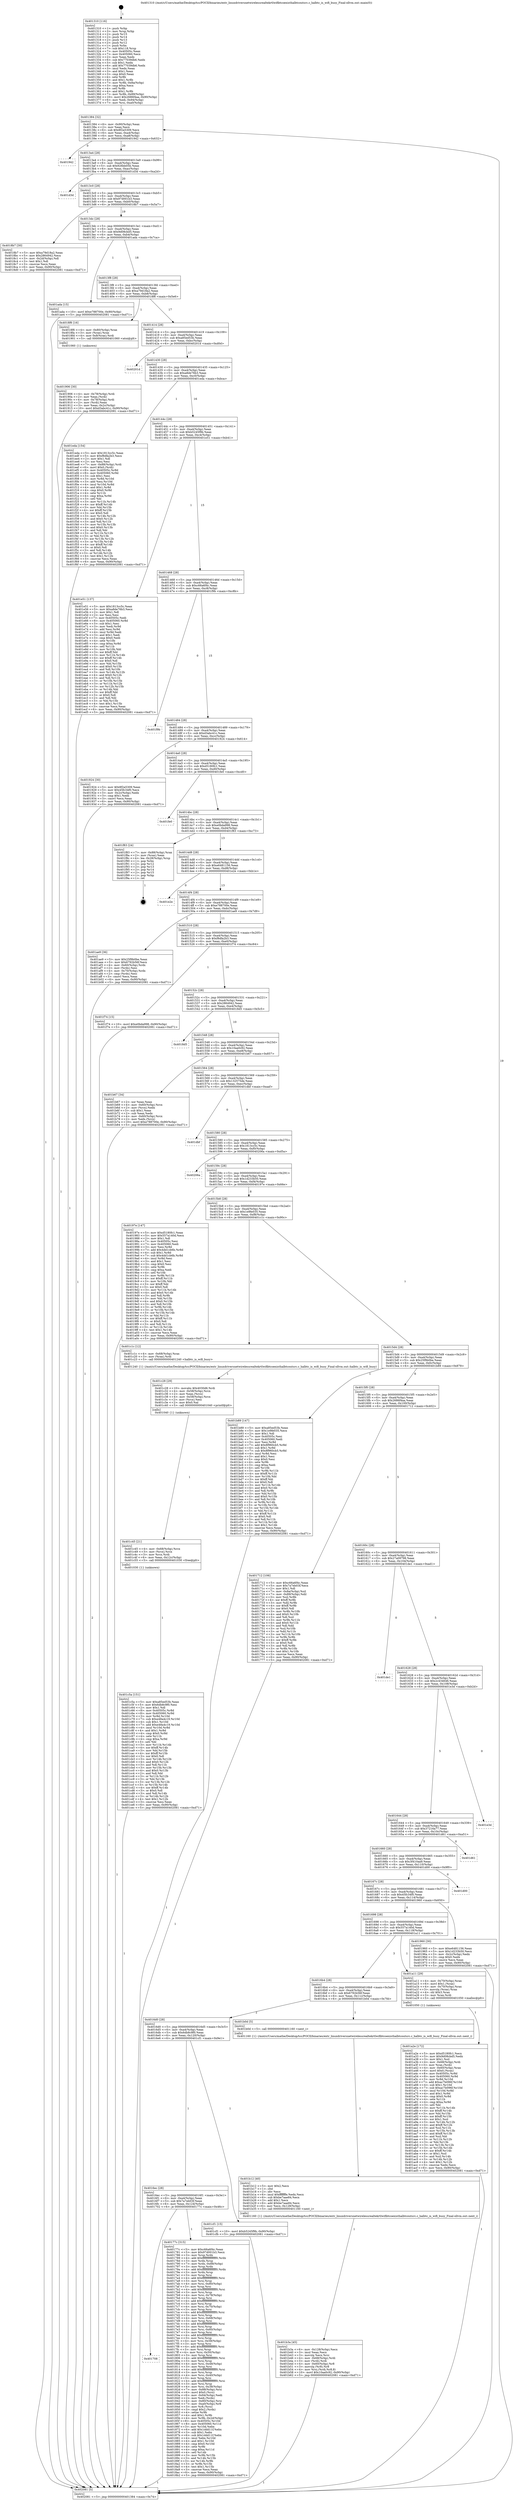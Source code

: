 digraph "0x401310" {
  label = "0x401310 (/mnt/c/Users/mathe/Desktop/tcc/POCII/binaries/extr_linuxdriversnetwirelessrealtekrtlwifibtcoexisthalbtcoutsrc.c_halbtc_is_wifi_busy_Final-ollvm.out::main(0))"
  labelloc = "t"
  node[shape=record]

  Entry [label="",width=0.3,height=0.3,shape=circle,fillcolor=black,style=filled]
  "0x401384" [label="{
     0x401384 [32]\l
     | [instrs]\l
     &nbsp;&nbsp;0x401384 \<+6\>: mov -0x90(%rbp),%eax\l
     &nbsp;&nbsp;0x40138a \<+2\>: mov %eax,%ecx\l
     &nbsp;&nbsp;0x40138c \<+6\>: sub $0x8f2a5309,%ecx\l
     &nbsp;&nbsp;0x401392 \<+6\>: mov %eax,-0xa4(%rbp)\l
     &nbsp;&nbsp;0x401398 \<+6\>: mov %ecx,-0xa8(%rbp)\l
     &nbsp;&nbsp;0x40139e \<+6\>: je 0000000000401942 \<main+0x632\>\l
  }"]
  "0x401942" [label="{
     0x401942\l
  }", style=dashed]
  "0x4013a4" [label="{
     0x4013a4 [28]\l
     | [instrs]\l
     &nbsp;&nbsp;0x4013a4 \<+5\>: jmp 00000000004013a9 \<main+0x99\>\l
     &nbsp;&nbsp;0x4013a9 \<+6\>: mov -0xa4(%rbp),%eax\l
     &nbsp;&nbsp;0x4013af \<+5\>: sub $0x926bb05b,%eax\l
     &nbsp;&nbsp;0x4013b4 \<+6\>: mov %eax,-0xac(%rbp)\l
     &nbsp;&nbsp;0x4013ba \<+6\>: je 0000000000401d3d \<main+0xa2d\>\l
  }"]
  Exit [label="",width=0.3,height=0.3,shape=circle,fillcolor=black,style=filled,peripheries=2]
  "0x401d3d" [label="{
     0x401d3d\l
  }", style=dashed]
  "0x4013c0" [label="{
     0x4013c0 [28]\l
     | [instrs]\l
     &nbsp;&nbsp;0x4013c0 \<+5\>: jmp 00000000004013c5 \<main+0xb5\>\l
     &nbsp;&nbsp;0x4013c5 \<+6\>: mov -0xa4(%rbp),%eax\l
     &nbsp;&nbsp;0x4013cb \<+5\>: sub $0x97d001b3,%eax\l
     &nbsp;&nbsp;0x4013d0 \<+6\>: mov %eax,-0xb0(%rbp)\l
     &nbsp;&nbsp;0x4013d6 \<+6\>: je 00000000004018b7 \<main+0x5a7\>\l
  }"]
  "0x401c5a" [label="{
     0x401c5a [151]\l
     | [instrs]\l
     &nbsp;&nbsp;0x401c5a \<+5\>: mov $0xa85ed53b,%eax\l
     &nbsp;&nbsp;0x401c5f \<+5\>: mov $0x6db8c9f0,%esi\l
     &nbsp;&nbsp;0x401c64 \<+2\>: mov $0x1,%dl\l
     &nbsp;&nbsp;0x401c66 \<+8\>: mov 0x40505c,%r8d\l
     &nbsp;&nbsp;0x401c6e \<+8\>: mov 0x405060,%r9d\l
     &nbsp;&nbsp;0x401c76 \<+3\>: mov %r8d,%r10d\l
     &nbsp;&nbsp;0x401c79 \<+7\>: sub $0xe48a4c19,%r10d\l
     &nbsp;&nbsp;0x401c80 \<+4\>: sub $0x1,%r10d\l
     &nbsp;&nbsp;0x401c84 \<+7\>: add $0xe48a4c19,%r10d\l
     &nbsp;&nbsp;0x401c8b \<+4\>: imul %r10d,%r8d\l
     &nbsp;&nbsp;0x401c8f \<+4\>: and $0x1,%r8d\l
     &nbsp;&nbsp;0x401c93 \<+4\>: cmp $0x0,%r8d\l
     &nbsp;&nbsp;0x401c97 \<+4\>: sete %r11b\l
     &nbsp;&nbsp;0x401c9b \<+4\>: cmp $0xa,%r9d\l
     &nbsp;&nbsp;0x401c9f \<+3\>: setl %bl\l
     &nbsp;&nbsp;0x401ca2 \<+3\>: mov %r11b,%r14b\l
     &nbsp;&nbsp;0x401ca5 \<+4\>: xor $0xff,%r14b\l
     &nbsp;&nbsp;0x401ca9 \<+3\>: mov %bl,%r15b\l
     &nbsp;&nbsp;0x401cac \<+4\>: xor $0xff,%r15b\l
     &nbsp;&nbsp;0x401cb0 \<+3\>: xor $0x0,%dl\l
     &nbsp;&nbsp;0x401cb3 \<+3\>: mov %r14b,%r12b\l
     &nbsp;&nbsp;0x401cb6 \<+4\>: and $0x0,%r12b\l
     &nbsp;&nbsp;0x401cba \<+3\>: and %dl,%r11b\l
     &nbsp;&nbsp;0x401cbd \<+3\>: mov %r15b,%r13b\l
     &nbsp;&nbsp;0x401cc0 \<+4\>: and $0x0,%r13b\l
     &nbsp;&nbsp;0x401cc4 \<+2\>: and %dl,%bl\l
     &nbsp;&nbsp;0x401cc6 \<+3\>: or %r11b,%r12b\l
     &nbsp;&nbsp;0x401cc9 \<+3\>: or %bl,%r13b\l
     &nbsp;&nbsp;0x401ccc \<+3\>: xor %r13b,%r12b\l
     &nbsp;&nbsp;0x401ccf \<+3\>: or %r15b,%r14b\l
     &nbsp;&nbsp;0x401cd2 \<+4\>: xor $0xff,%r14b\l
     &nbsp;&nbsp;0x401cd6 \<+3\>: or $0x0,%dl\l
     &nbsp;&nbsp;0x401cd9 \<+3\>: and %dl,%r14b\l
     &nbsp;&nbsp;0x401cdc \<+3\>: or %r14b,%r12b\l
     &nbsp;&nbsp;0x401cdf \<+4\>: test $0x1,%r12b\l
     &nbsp;&nbsp;0x401ce3 \<+3\>: cmovne %esi,%eax\l
     &nbsp;&nbsp;0x401ce6 \<+6\>: mov %eax,-0x90(%rbp)\l
     &nbsp;&nbsp;0x401cec \<+5\>: jmp 0000000000402081 \<main+0xd71\>\l
  }"]
  "0x4018b7" [label="{
     0x4018b7 [30]\l
     | [instrs]\l
     &nbsp;&nbsp;0x4018b7 \<+5\>: mov $0xa79d18a2,%eax\l
     &nbsp;&nbsp;0x4018bc \<+5\>: mov $0x2864942,%ecx\l
     &nbsp;&nbsp;0x4018c1 \<+3\>: mov -0x2d(%rbp),%dl\l
     &nbsp;&nbsp;0x4018c4 \<+3\>: test $0x1,%dl\l
     &nbsp;&nbsp;0x4018c7 \<+3\>: cmovne %ecx,%eax\l
     &nbsp;&nbsp;0x4018ca \<+6\>: mov %eax,-0x90(%rbp)\l
     &nbsp;&nbsp;0x4018d0 \<+5\>: jmp 0000000000402081 \<main+0xd71\>\l
  }"]
  "0x4013dc" [label="{
     0x4013dc [28]\l
     | [instrs]\l
     &nbsp;&nbsp;0x4013dc \<+5\>: jmp 00000000004013e1 \<main+0xd1\>\l
     &nbsp;&nbsp;0x4013e1 \<+6\>: mov -0xa4(%rbp),%eax\l
     &nbsp;&nbsp;0x4013e7 \<+5\>: sub $0x9d08cbd5,%eax\l
     &nbsp;&nbsp;0x4013ec \<+6\>: mov %eax,-0xb4(%rbp)\l
     &nbsp;&nbsp;0x4013f2 \<+6\>: je 0000000000401ada \<main+0x7ca\>\l
  }"]
  "0x401c45" [label="{
     0x401c45 [21]\l
     | [instrs]\l
     &nbsp;&nbsp;0x401c45 \<+4\>: mov -0x68(%rbp),%rcx\l
     &nbsp;&nbsp;0x401c49 \<+3\>: mov (%rcx),%rcx\l
     &nbsp;&nbsp;0x401c4c \<+3\>: mov %rcx,%rdi\l
     &nbsp;&nbsp;0x401c4f \<+6\>: mov %eax,-0x12c(%rbp)\l
     &nbsp;&nbsp;0x401c55 \<+5\>: call 0000000000401030 \<free@plt\>\l
     | [calls]\l
     &nbsp;&nbsp;0x401030 \{1\} (unknown)\l
  }"]
  "0x401ada" [label="{
     0x401ada [15]\l
     | [instrs]\l
     &nbsp;&nbsp;0x401ada \<+10\>: movl $0xe788700e,-0x90(%rbp)\l
     &nbsp;&nbsp;0x401ae4 \<+5\>: jmp 0000000000402081 \<main+0xd71\>\l
  }"]
  "0x4013f8" [label="{
     0x4013f8 [28]\l
     | [instrs]\l
     &nbsp;&nbsp;0x4013f8 \<+5\>: jmp 00000000004013fd \<main+0xed\>\l
     &nbsp;&nbsp;0x4013fd \<+6\>: mov -0xa4(%rbp),%eax\l
     &nbsp;&nbsp;0x401403 \<+5\>: sub $0xa79d18a2,%eax\l
     &nbsp;&nbsp;0x401408 \<+6\>: mov %eax,-0xb8(%rbp)\l
     &nbsp;&nbsp;0x40140e \<+6\>: je 00000000004018f6 \<main+0x5e6\>\l
  }"]
  "0x401c28" [label="{
     0x401c28 [29]\l
     | [instrs]\l
     &nbsp;&nbsp;0x401c28 \<+10\>: movabs $0x4030d6,%rdi\l
     &nbsp;&nbsp;0x401c32 \<+4\>: mov -0x58(%rbp),%rcx\l
     &nbsp;&nbsp;0x401c36 \<+2\>: mov %eax,(%rcx)\l
     &nbsp;&nbsp;0x401c38 \<+4\>: mov -0x58(%rbp),%rcx\l
     &nbsp;&nbsp;0x401c3c \<+2\>: mov (%rcx),%esi\l
     &nbsp;&nbsp;0x401c3e \<+2\>: mov $0x0,%al\l
     &nbsp;&nbsp;0x401c40 \<+5\>: call 0000000000401040 \<printf@plt\>\l
     | [calls]\l
     &nbsp;&nbsp;0x401040 \{1\} (unknown)\l
  }"]
  "0x4018f6" [label="{
     0x4018f6 [16]\l
     | [instrs]\l
     &nbsp;&nbsp;0x4018f6 \<+4\>: mov -0x80(%rbp),%rax\l
     &nbsp;&nbsp;0x4018fa \<+3\>: mov (%rax),%rax\l
     &nbsp;&nbsp;0x4018fd \<+4\>: mov 0x8(%rax),%rdi\l
     &nbsp;&nbsp;0x401901 \<+5\>: call 0000000000401060 \<atoi@plt\>\l
     | [calls]\l
     &nbsp;&nbsp;0x401060 \{1\} (unknown)\l
  }"]
  "0x401414" [label="{
     0x401414 [28]\l
     | [instrs]\l
     &nbsp;&nbsp;0x401414 \<+5\>: jmp 0000000000401419 \<main+0x109\>\l
     &nbsp;&nbsp;0x401419 \<+6\>: mov -0xa4(%rbp),%eax\l
     &nbsp;&nbsp;0x40141f \<+5\>: sub $0xa85ed53b,%eax\l
     &nbsp;&nbsp;0x401424 \<+6\>: mov %eax,-0xbc(%rbp)\l
     &nbsp;&nbsp;0x40142a \<+6\>: je 000000000040201d \<main+0xd0d\>\l
  }"]
  "0x401b3a" [label="{
     0x401b3a [45]\l
     | [instrs]\l
     &nbsp;&nbsp;0x401b3a \<+6\>: mov -0x128(%rbp),%ecx\l
     &nbsp;&nbsp;0x401b40 \<+3\>: imul %eax,%ecx\l
     &nbsp;&nbsp;0x401b43 \<+3\>: movslq %ecx,%rsi\l
     &nbsp;&nbsp;0x401b46 \<+4\>: mov -0x68(%rbp),%rdi\l
     &nbsp;&nbsp;0x401b4a \<+3\>: mov (%rdi),%rdi\l
     &nbsp;&nbsp;0x401b4d \<+4\>: mov -0x60(%rbp),%r8\l
     &nbsp;&nbsp;0x401b51 \<+3\>: movslq (%r8),%r8\l
     &nbsp;&nbsp;0x401b54 \<+4\>: mov %rsi,(%rdi,%r8,8)\l
     &nbsp;&nbsp;0x401b58 \<+10\>: movl $0x10aa0c92,-0x90(%rbp)\l
     &nbsp;&nbsp;0x401b62 \<+5\>: jmp 0000000000402081 \<main+0xd71\>\l
  }"]
  "0x40201d" [label="{
     0x40201d\l
  }", style=dashed]
  "0x401430" [label="{
     0x401430 [28]\l
     | [instrs]\l
     &nbsp;&nbsp;0x401430 \<+5\>: jmp 0000000000401435 \<main+0x125\>\l
     &nbsp;&nbsp;0x401435 \<+6\>: mov -0xa4(%rbp),%eax\l
     &nbsp;&nbsp;0x40143b \<+5\>: sub $0xa8de76b3,%eax\l
     &nbsp;&nbsp;0x401440 \<+6\>: mov %eax,-0xc0(%rbp)\l
     &nbsp;&nbsp;0x401446 \<+6\>: je 0000000000401eda \<main+0xbca\>\l
  }"]
  "0x401b12" [label="{
     0x401b12 [40]\l
     | [instrs]\l
     &nbsp;&nbsp;0x401b12 \<+5\>: mov $0x2,%ecx\l
     &nbsp;&nbsp;0x401b17 \<+1\>: cltd\l
     &nbsp;&nbsp;0x401b18 \<+2\>: idiv %ecx\l
     &nbsp;&nbsp;0x401b1a \<+6\>: imul $0xfffffffe,%edx,%ecx\l
     &nbsp;&nbsp;0x401b20 \<+6\>: sub $0xbe7aae84,%ecx\l
     &nbsp;&nbsp;0x401b26 \<+3\>: add $0x1,%ecx\l
     &nbsp;&nbsp;0x401b29 \<+6\>: add $0xbe7aae84,%ecx\l
     &nbsp;&nbsp;0x401b2f \<+6\>: mov %ecx,-0x128(%rbp)\l
     &nbsp;&nbsp;0x401b35 \<+5\>: call 0000000000401160 \<next_i\>\l
     | [calls]\l
     &nbsp;&nbsp;0x401160 \{1\} (/mnt/c/Users/mathe/Desktop/tcc/POCII/binaries/extr_linuxdriversnetwirelessrealtekrtlwifibtcoexisthalbtcoutsrc.c_halbtc_is_wifi_busy_Final-ollvm.out::next_i)\l
  }"]
  "0x401eda" [label="{
     0x401eda [154]\l
     | [instrs]\l
     &nbsp;&nbsp;0x401eda \<+5\>: mov $0x1813cc5c,%eax\l
     &nbsp;&nbsp;0x401edf \<+5\>: mov $0xf8dfa2b3,%ecx\l
     &nbsp;&nbsp;0x401ee4 \<+2\>: mov $0x1,%dl\l
     &nbsp;&nbsp;0x401ee6 \<+2\>: xor %esi,%esi\l
     &nbsp;&nbsp;0x401ee8 \<+7\>: mov -0x88(%rbp),%rdi\l
     &nbsp;&nbsp;0x401eef \<+6\>: movl $0x0,(%rdi)\l
     &nbsp;&nbsp;0x401ef5 \<+8\>: mov 0x40505c,%r8d\l
     &nbsp;&nbsp;0x401efd \<+8\>: mov 0x405060,%r9d\l
     &nbsp;&nbsp;0x401f05 \<+3\>: sub $0x1,%esi\l
     &nbsp;&nbsp;0x401f08 \<+3\>: mov %r8d,%r10d\l
     &nbsp;&nbsp;0x401f0b \<+3\>: add %esi,%r10d\l
     &nbsp;&nbsp;0x401f0e \<+4\>: imul %r10d,%r8d\l
     &nbsp;&nbsp;0x401f12 \<+4\>: and $0x1,%r8d\l
     &nbsp;&nbsp;0x401f16 \<+4\>: cmp $0x0,%r8d\l
     &nbsp;&nbsp;0x401f1a \<+4\>: sete %r11b\l
     &nbsp;&nbsp;0x401f1e \<+4\>: cmp $0xa,%r9d\l
     &nbsp;&nbsp;0x401f22 \<+3\>: setl %bl\l
     &nbsp;&nbsp;0x401f25 \<+3\>: mov %r11b,%r14b\l
     &nbsp;&nbsp;0x401f28 \<+4\>: xor $0xff,%r14b\l
     &nbsp;&nbsp;0x401f2c \<+3\>: mov %bl,%r15b\l
     &nbsp;&nbsp;0x401f2f \<+4\>: xor $0xff,%r15b\l
     &nbsp;&nbsp;0x401f33 \<+3\>: xor $0x0,%dl\l
     &nbsp;&nbsp;0x401f36 \<+3\>: mov %r14b,%r12b\l
     &nbsp;&nbsp;0x401f39 \<+4\>: and $0x0,%r12b\l
     &nbsp;&nbsp;0x401f3d \<+3\>: and %dl,%r11b\l
     &nbsp;&nbsp;0x401f40 \<+3\>: mov %r15b,%r13b\l
     &nbsp;&nbsp;0x401f43 \<+4\>: and $0x0,%r13b\l
     &nbsp;&nbsp;0x401f47 \<+2\>: and %dl,%bl\l
     &nbsp;&nbsp;0x401f49 \<+3\>: or %r11b,%r12b\l
     &nbsp;&nbsp;0x401f4c \<+3\>: or %bl,%r13b\l
     &nbsp;&nbsp;0x401f4f \<+3\>: xor %r13b,%r12b\l
     &nbsp;&nbsp;0x401f52 \<+3\>: or %r15b,%r14b\l
     &nbsp;&nbsp;0x401f55 \<+4\>: xor $0xff,%r14b\l
     &nbsp;&nbsp;0x401f59 \<+3\>: or $0x0,%dl\l
     &nbsp;&nbsp;0x401f5c \<+3\>: and %dl,%r14b\l
     &nbsp;&nbsp;0x401f5f \<+3\>: or %r14b,%r12b\l
     &nbsp;&nbsp;0x401f62 \<+4\>: test $0x1,%r12b\l
     &nbsp;&nbsp;0x401f66 \<+3\>: cmovne %ecx,%eax\l
     &nbsp;&nbsp;0x401f69 \<+6\>: mov %eax,-0x90(%rbp)\l
     &nbsp;&nbsp;0x401f6f \<+5\>: jmp 0000000000402081 \<main+0xd71\>\l
  }"]
  "0x40144c" [label="{
     0x40144c [28]\l
     | [instrs]\l
     &nbsp;&nbsp;0x40144c \<+5\>: jmp 0000000000401451 \<main+0x141\>\l
     &nbsp;&nbsp;0x401451 \<+6\>: mov -0xa4(%rbp),%eax\l
     &nbsp;&nbsp;0x401457 \<+5\>: sub $0xb5245f9b,%eax\l
     &nbsp;&nbsp;0x40145c \<+6\>: mov %eax,-0xc4(%rbp)\l
     &nbsp;&nbsp;0x401462 \<+6\>: je 0000000000401e51 \<main+0xb41\>\l
  }"]
  "0x401a2e" [label="{
     0x401a2e [172]\l
     | [instrs]\l
     &nbsp;&nbsp;0x401a2e \<+5\>: mov $0xd5180fc1,%ecx\l
     &nbsp;&nbsp;0x401a33 \<+5\>: mov $0x9d08cbd5,%edx\l
     &nbsp;&nbsp;0x401a38 \<+3\>: mov $0x1,%sil\l
     &nbsp;&nbsp;0x401a3b \<+4\>: mov -0x68(%rbp),%rdi\l
     &nbsp;&nbsp;0x401a3f \<+3\>: mov %rax,(%rdi)\l
     &nbsp;&nbsp;0x401a42 \<+4\>: mov -0x60(%rbp),%rax\l
     &nbsp;&nbsp;0x401a46 \<+6\>: movl $0x0,(%rax)\l
     &nbsp;&nbsp;0x401a4c \<+8\>: mov 0x40505c,%r8d\l
     &nbsp;&nbsp;0x401a54 \<+8\>: mov 0x405060,%r9d\l
     &nbsp;&nbsp;0x401a5c \<+3\>: mov %r8d,%r10d\l
     &nbsp;&nbsp;0x401a5f \<+7\>: add $0xac7b096f,%r10d\l
     &nbsp;&nbsp;0x401a66 \<+4\>: sub $0x1,%r10d\l
     &nbsp;&nbsp;0x401a6a \<+7\>: sub $0xac7b096f,%r10d\l
     &nbsp;&nbsp;0x401a71 \<+4\>: imul %r10d,%r8d\l
     &nbsp;&nbsp;0x401a75 \<+4\>: and $0x1,%r8d\l
     &nbsp;&nbsp;0x401a79 \<+4\>: cmp $0x0,%r8d\l
     &nbsp;&nbsp;0x401a7d \<+4\>: sete %r11b\l
     &nbsp;&nbsp;0x401a81 \<+4\>: cmp $0xa,%r9d\l
     &nbsp;&nbsp;0x401a85 \<+3\>: setl %bl\l
     &nbsp;&nbsp;0x401a88 \<+3\>: mov %r11b,%r14b\l
     &nbsp;&nbsp;0x401a8b \<+4\>: xor $0xff,%r14b\l
     &nbsp;&nbsp;0x401a8f \<+3\>: mov %bl,%r15b\l
     &nbsp;&nbsp;0x401a92 \<+4\>: xor $0xff,%r15b\l
     &nbsp;&nbsp;0x401a96 \<+4\>: xor $0x1,%sil\l
     &nbsp;&nbsp;0x401a9a \<+3\>: mov %r14b,%r12b\l
     &nbsp;&nbsp;0x401a9d \<+4\>: and $0xff,%r12b\l
     &nbsp;&nbsp;0x401aa1 \<+3\>: and %sil,%r11b\l
     &nbsp;&nbsp;0x401aa4 \<+3\>: mov %r15b,%r13b\l
     &nbsp;&nbsp;0x401aa7 \<+4\>: and $0xff,%r13b\l
     &nbsp;&nbsp;0x401aab \<+3\>: and %sil,%bl\l
     &nbsp;&nbsp;0x401aae \<+3\>: or %r11b,%r12b\l
     &nbsp;&nbsp;0x401ab1 \<+3\>: or %bl,%r13b\l
     &nbsp;&nbsp;0x401ab4 \<+3\>: xor %r13b,%r12b\l
     &nbsp;&nbsp;0x401ab7 \<+3\>: or %r15b,%r14b\l
     &nbsp;&nbsp;0x401aba \<+4\>: xor $0xff,%r14b\l
     &nbsp;&nbsp;0x401abe \<+4\>: or $0x1,%sil\l
     &nbsp;&nbsp;0x401ac2 \<+3\>: and %sil,%r14b\l
     &nbsp;&nbsp;0x401ac5 \<+3\>: or %r14b,%r12b\l
     &nbsp;&nbsp;0x401ac8 \<+4\>: test $0x1,%r12b\l
     &nbsp;&nbsp;0x401acc \<+3\>: cmovne %edx,%ecx\l
     &nbsp;&nbsp;0x401acf \<+6\>: mov %ecx,-0x90(%rbp)\l
     &nbsp;&nbsp;0x401ad5 \<+5\>: jmp 0000000000402081 \<main+0xd71\>\l
  }"]
  "0x401e51" [label="{
     0x401e51 [137]\l
     | [instrs]\l
     &nbsp;&nbsp;0x401e51 \<+5\>: mov $0x1813cc5c,%eax\l
     &nbsp;&nbsp;0x401e56 \<+5\>: mov $0xa8de76b3,%ecx\l
     &nbsp;&nbsp;0x401e5b \<+2\>: mov $0x1,%dl\l
     &nbsp;&nbsp;0x401e5d \<+2\>: xor %esi,%esi\l
     &nbsp;&nbsp;0x401e5f \<+7\>: mov 0x40505c,%edi\l
     &nbsp;&nbsp;0x401e66 \<+8\>: mov 0x405060,%r8d\l
     &nbsp;&nbsp;0x401e6e \<+3\>: sub $0x1,%esi\l
     &nbsp;&nbsp;0x401e71 \<+3\>: mov %edi,%r9d\l
     &nbsp;&nbsp;0x401e74 \<+3\>: add %esi,%r9d\l
     &nbsp;&nbsp;0x401e77 \<+4\>: imul %r9d,%edi\l
     &nbsp;&nbsp;0x401e7b \<+3\>: and $0x1,%edi\l
     &nbsp;&nbsp;0x401e7e \<+3\>: cmp $0x0,%edi\l
     &nbsp;&nbsp;0x401e81 \<+4\>: sete %r10b\l
     &nbsp;&nbsp;0x401e85 \<+4\>: cmp $0xa,%r8d\l
     &nbsp;&nbsp;0x401e89 \<+4\>: setl %r11b\l
     &nbsp;&nbsp;0x401e8d \<+3\>: mov %r10b,%bl\l
     &nbsp;&nbsp;0x401e90 \<+3\>: xor $0xff,%bl\l
     &nbsp;&nbsp;0x401e93 \<+3\>: mov %r11b,%r14b\l
     &nbsp;&nbsp;0x401e96 \<+4\>: xor $0xff,%r14b\l
     &nbsp;&nbsp;0x401e9a \<+3\>: xor $0x0,%dl\l
     &nbsp;&nbsp;0x401e9d \<+3\>: mov %bl,%r15b\l
     &nbsp;&nbsp;0x401ea0 \<+4\>: and $0x0,%r15b\l
     &nbsp;&nbsp;0x401ea4 \<+3\>: and %dl,%r10b\l
     &nbsp;&nbsp;0x401ea7 \<+3\>: mov %r14b,%r12b\l
     &nbsp;&nbsp;0x401eaa \<+4\>: and $0x0,%r12b\l
     &nbsp;&nbsp;0x401eae \<+3\>: and %dl,%r11b\l
     &nbsp;&nbsp;0x401eb1 \<+3\>: or %r10b,%r15b\l
     &nbsp;&nbsp;0x401eb4 \<+3\>: or %r11b,%r12b\l
     &nbsp;&nbsp;0x401eb7 \<+3\>: xor %r12b,%r15b\l
     &nbsp;&nbsp;0x401eba \<+3\>: or %r14b,%bl\l
     &nbsp;&nbsp;0x401ebd \<+3\>: xor $0xff,%bl\l
     &nbsp;&nbsp;0x401ec0 \<+3\>: or $0x0,%dl\l
     &nbsp;&nbsp;0x401ec3 \<+2\>: and %dl,%bl\l
     &nbsp;&nbsp;0x401ec5 \<+3\>: or %bl,%r15b\l
     &nbsp;&nbsp;0x401ec8 \<+4\>: test $0x1,%r15b\l
     &nbsp;&nbsp;0x401ecc \<+3\>: cmovne %ecx,%eax\l
     &nbsp;&nbsp;0x401ecf \<+6\>: mov %eax,-0x90(%rbp)\l
     &nbsp;&nbsp;0x401ed5 \<+5\>: jmp 0000000000402081 \<main+0xd71\>\l
  }"]
  "0x401468" [label="{
     0x401468 [28]\l
     | [instrs]\l
     &nbsp;&nbsp;0x401468 \<+5\>: jmp 000000000040146d \<main+0x15d\>\l
     &nbsp;&nbsp;0x40146d \<+6\>: mov -0xa4(%rbp),%eax\l
     &nbsp;&nbsp;0x401473 \<+5\>: sub $0xc66a6f4c,%eax\l
     &nbsp;&nbsp;0x401478 \<+6\>: mov %eax,-0xc8(%rbp)\l
     &nbsp;&nbsp;0x40147e \<+6\>: je 0000000000401f9b \<main+0xc8b\>\l
  }"]
  "0x401906" [label="{
     0x401906 [30]\l
     | [instrs]\l
     &nbsp;&nbsp;0x401906 \<+4\>: mov -0x78(%rbp),%rdi\l
     &nbsp;&nbsp;0x40190a \<+2\>: mov %eax,(%rdi)\l
     &nbsp;&nbsp;0x40190c \<+4\>: mov -0x78(%rbp),%rdi\l
     &nbsp;&nbsp;0x401910 \<+2\>: mov (%rdi),%eax\l
     &nbsp;&nbsp;0x401912 \<+3\>: mov %eax,-0x2c(%rbp)\l
     &nbsp;&nbsp;0x401915 \<+10\>: movl $0xd3abc41c,-0x90(%rbp)\l
     &nbsp;&nbsp;0x40191f \<+5\>: jmp 0000000000402081 \<main+0xd71\>\l
  }"]
  "0x401f9b" [label="{
     0x401f9b\l
  }", style=dashed]
  "0x401484" [label="{
     0x401484 [28]\l
     | [instrs]\l
     &nbsp;&nbsp;0x401484 \<+5\>: jmp 0000000000401489 \<main+0x179\>\l
     &nbsp;&nbsp;0x401489 \<+6\>: mov -0xa4(%rbp),%eax\l
     &nbsp;&nbsp;0x40148f \<+5\>: sub $0xd3abc41c,%eax\l
     &nbsp;&nbsp;0x401494 \<+6\>: mov %eax,-0xcc(%rbp)\l
     &nbsp;&nbsp;0x40149a \<+6\>: je 0000000000401924 \<main+0x614\>\l
  }"]
  "0x401708" [label="{
     0x401708\l
  }", style=dashed]
  "0x401924" [label="{
     0x401924 [30]\l
     | [instrs]\l
     &nbsp;&nbsp;0x401924 \<+5\>: mov $0x8f2a5309,%eax\l
     &nbsp;&nbsp;0x401929 \<+5\>: mov $0x45fc34f0,%ecx\l
     &nbsp;&nbsp;0x40192e \<+3\>: mov -0x2c(%rbp),%edx\l
     &nbsp;&nbsp;0x401931 \<+3\>: cmp $0x1,%edx\l
     &nbsp;&nbsp;0x401934 \<+3\>: cmovl %ecx,%eax\l
     &nbsp;&nbsp;0x401937 \<+6\>: mov %eax,-0x90(%rbp)\l
     &nbsp;&nbsp;0x40193d \<+5\>: jmp 0000000000402081 \<main+0xd71\>\l
  }"]
  "0x4014a0" [label="{
     0x4014a0 [28]\l
     | [instrs]\l
     &nbsp;&nbsp;0x4014a0 \<+5\>: jmp 00000000004014a5 \<main+0x195\>\l
     &nbsp;&nbsp;0x4014a5 \<+6\>: mov -0xa4(%rbp),%eax\l
     &nbsp;&nbsp;0x4014ab \<+5\>: sub $0xd5180fc1,%eax\l
     &nbsp;&nbsp;0x4014b0 \<+6\>: mov %eax,-0xd0(%rbp)\l
     &nbsp;&nbsp;0x4014b6 \<+6\>: je 0000000000401fe0 \<main+0xcd0\>\l
  }"]
  "0x40177c" [label="{
     0x40177c [315]\l
     | [instrs]\l
     &nbsp;&nbsp;0x40177c \<+5\>: mov $0xc66a6f4c,%eax\l
     &nbsp;&nbsp;0x401781 \<+5\>: mov $0x97d001b3,%ecx\l
     &nbsp;&nbsp;0x401786 \<+3\>: mov %rsp,%rdx\l
     &nbsp;&nbsp;0x401789 \<+4\>: add $0xfffffffffffffff0,%rdx\l
     &nbsp;&nbsp;0x40178d \<+3\>: mov %rdx,%rsp\l
     &nbsp;&nbsp;0x401790 \<+7\>: mov %rdx,-0x88(%rbp)\l
     &nbsp;&nbsp;0x401797 \<+3\>: mov %rsp,%rdx\l
     &nbsp;&nbsp;0x40179a \<+4\>: add $0xfffffffffffffff0,%rdx\l
     &nbsp;&nbsp;0x40179e \<+3\>: mov %rdx,%rsp\l
     &nbsp;&nbsp;0x4017a1 \<+3\>: mov %rsp,%rsi\l
     &nbsp;&nbsp;0x4017a4 \<+4\>: add $0xfffffffffffffff0,%rsi\l
     &nbsp;&nbsp;0x4017a8 \<+3\>: mov %rsi,%rsp\l
     &nbsp;&nbsp;0x4017ab \<+4\>: mov %rsi,-0x80(%rbp)\l
     &nbsp;&nbsp;0x4017af \<+3\>: mov %rsp,%rsi\l
     &nbsp;&nbsp;0x4017b2 \<+4\>: add $0xfffffffffffffff0,%rsi\l
     &nbsp;&nbsp;0x4017b6 \<+3\>: mov %rsi,%rsp\l
     &nbsp;&nbsp;0x4017b9 \<+4\>: mov %rsi,-0x78(%rbp)\l
     &nbsp;&nbsp;0x4017bd \<+3\>: mov %rsp,%rsi\l
     &nbsp;&nbsp;0x4017c0 \<+4\>: add $0xfffffffffffffff0,%rsi\l
     &nbsp;&nbsp;0x4017c4 \<+3\>: mov %rsi,%rsp\l
     &nbsp;&nbsp;0x4017c7 \<+4\>: mov %rsi,-0x70(%rbp)\l
     &nbsp;&nbsp;0x4017cb \<+3\>: mov %rsp,%rsi\l
     &nbsp;&nbsp;0x4017ce \<+4\>: add $0xfffffffffffffff0,%rsi\l
     &nbsp;&nbsp;0x4017d2 \<+3\>: mov %rsi,%rsp\l
     &nbsp;&nbsp;0x4017d5 \<+4\>: mov %rsi,-0x68(%rbp)\l
     &nbsp;&nbsp;0x4017d9 \<+3\>: mov %rsp,%rsi\l
     &nbsp;&nbsp;0x4017dc \<+4\>: add $0xfffffffffffffff0,%rsi\l
     &nbsp;&nbsp;0x4017e0 \<+3\>: mov %rsi,%rsp\l
     &nbsp;&nbsp;0x4017e3 \<+4\>: mov %rsi,-0x60(%rbp)\l
     &nbsp;&nbsp;0x4017e7 \<+3\>: mov %rsp,%rsi\l
     &nbsp;&nbsp;0x4017ea \<+4\>: add $0xfffffffffffffff0,%rsi\l
     &nbsp;&nbsp;0x4017ee \<+3\>: mov %rsi,%rsp\l
     &nbsp;&nbsp;0x4017f1 \<+4\>: mov %rsi,-0x58(%rbp)\l
     &nbsp;&nbsp;0x4017f5 \<+3\>: mov %rsp,%rsi\l
     &nbsp;&nbsp;0x4017f8 \<+4\>: add $0xfffffffffffffff0,%rsi\l
     &nbsp;&nbsp;0x4017fc \<+3\>: mov %rsi,%rsp\l
     &nbsp;&nbsp;0x4017ff \<+4\>: mov %rsi,-0x50(%rbp)\l
     &nbsp;&nbsp;0x401803 \<+3\>: mov %rsp,%rsi\l
     &nbsp;&nbsp;0x401806 \<+4\>: add $0xfffffffffffffff0,%rsi\l
     &nbsp;&nbsp;0x40180a \<+3\>: mov %rsi,%rsp\l
     &nbsp;&nbsp;0x40180d \<+4\>: mov %rsi,-0x48(%rbp)\l
     &nbsp;&nbsp;0x401811 \<+3\>: mov %rsp,%rsi\l
     &nbsp;&nbsp;0x401814 \<+4\>: add $0xfffffffffffffff0,%rsi\l
     &nbsp;&nbsp;0x401818 \<+3\>: mov %rsi,%rsp\l
     &nbsp;&nbsp;0x40181b \<+4\>: mov %rsi,-0x40(%rbp)\l
     &nbsp;&nbsp;0x40181f \<+3\>: mov %rsp,%rsi\l
     &nbsp;&nbsp;0x401822 \<+4\>: add $0xfffffffffffffff0,%rsi\l
     &nbsp;&nbsp;0x401826 \<+3\>: mov %rsi,%rsp\l
     &nbsp;&nbsp;0x401829 \<+4\>: mov %rsi,-0x38(%rbp)\l
     &nbsp;&nbsp;0x40182d \<+7\>: mov -0x88(%rbp),%rsi\l
     &nbsp;&nbsp;0x401834 \<+6\>: movl $0x0,(%rsi)\l
     &nbsp;&nbsp;0x40183a \<+6\>: mov -0x94(%rbp),%edi\l
     &nbsp;&nbsp;0x401840 \<+2\>: mov %edi,(%rdx)\l
     &nbsp;&nbsp;0x401842 \<+4\>: mov -0x80(%rbp),%rsi\l
     &nbsp;&nbsp;0x401846 \<+7\>: mov -0xa0(%rbp),%r8\l
     &nbsp;&nbsp;0x40184d \<+3\>: mov %r8,(%rsi)\l
     &nbsp;&nbsp;0x401850 \<+3\>: cmpl $0x2,(%rdx)\l
     &nbsp;&nbsp;0x401853 \<+4\>: setne %r9b\l
     &nbsp;&nbsp;0x401857 \<+4\>: and $0x1,%r9b\l
     &nbsp;&nbsp;0x40185b \<+4\>: mov %r9b,-0x2d(%rbp)\l
     &nbsp;&nbsp;0x40185f \<+8\>: mov 0x40505c,%r10d\l
     &nbsp;&nbsp;0x401867 \<+8\>: mov 0x405060,%r11d\l
     &nbsp;&nbsp;0x40186f \<+3\>: mov %r10d,%ebx\l
     &nbsp;&nbsp;0x401872 \<+6\>: add $0x1ddd11f,%ebx\l
     &nbsp;&nbsp;0x401878 \<+3\>: sub $0x1,%ebx\l
     &nbsp;&nbsp;0x40187b \<+6\>: sub $0x1ddd11f,%ebx\l
     &nbsp;&nbsp;0x401881 \<+4\>: imul %ebx,%r10d\l
     &nbsp;&nbsp;0x401885 \<+4\>: and $0x1,%r10d\l
     &nbsp;&nbsp;0x401889 \<+4\>: cmp $0x0,%r10d\l
     &nbsp;&nbsp;0x40188d \<+4\>: sete %r9b\l
     &nbsp;&nbsp;0x401891 \<+4\>: cmp $0xa,%r11d\l
     &nbsp;&nbsp;0x401895 \<+4\>: setl %r14b\l
     &nbsp;&nbsp;0x401899 \<+3\>: mov %r9b,%r15b\l
     &nbsp;&nbsp;0x40189c \<+3\>: and %r14b,%r15b\l
     &nbsp;&nbsp;0x40189f \<+3\>: xor %r14b,%r9b\l
     &nbsp;&nbsp;0x4018a2 \<+3\>: or %r9b,%r15b\l
     &nbsp;&nbsp;0x4018a5 \<+4\>: test $0x1,%r15b\l
     &nbsp;&nbsp;0x4018a9 \<+3\>: cmovne %ecx,%eax\l
     &nbsp;&nbsp;0x4018ac \<+6\>: mov %eax,-0x90(%rbp)\l
     &nbsp;&nbsp;0x4018b2 \<+5\>: jmp 0000000000402081 \<main+0xd71\>\l
  }"]
  "0x401fe0" [label="{
     0x401fe0\l
  }", style=dashed]
  "0x4014bc" [label="{
     0x4014bc [28]\l
     | [instrs]\l
     &nbsp;&nbsp;0x4014bc \<+5\>: jmp 00000000004014c1 \<main+0x1b1\>\l
     &nbsp;&nbsp;0x4014c1 \<+6\>: mov -0xa4(%rbp),%eax\l
     &nbsp;&nbsp;0x4014c7 \<+5\>: sub $0xe0bda998,%eax\l
     &nbsp;&nbsp;0x4014cc \<+6\>: mov %eax,-0xd4(%rbp)\l
     &nbsp;&nbsp;0x4014d2 \<+6\>: je 0000000000401f83 \<main+0xc73\>\l
  }"]
  "0x4016ec" [label="{
     0x4016ec [28]\l
     | [instrs]\l
     &nbsp;&nbsp;0x4016ec \<+5\>: jmp 00000000004016f1 \<main+0x3e1\>\l
     &nbsp;&nbsp;0x4016f1 \<+6\>: mov -0xa4(%rbp),%eax\l
     &nbsp;&nbsp;0x4016f7 \<+5\>: sub $0x7a7eb03f,%eax\l
     &nbsp;&nbsp;0x4016fc \<+6\>: mov %eax,-0x124(%rbp)\l
     &nbsp;&nbsp;0x401702 \<+6\>: je 000000000040177c \<main+0x46c\>\l
  }"]
  "0x401f83" [label="{
     0x401f83 [24]\l
     | [instrs]\l
     &nbsp;&nbsp;0x401f83 \<+7\>: mov -0x88(%rbp),%rax\l
     &nbsp;&nbsp;0x401f8a \<+2\>: mov (%rax),%eax\l
     &nbsp;&nbsp;0x401f8c \<+4\>: lea -0x28(%rbp),%rsp\l
     &nbsp;&nbsp;0x401f90 \<+1\>: pop %rbx\l
     &nbsp;&nbsp;0x401f91 \<+2\>: pop %r12\l
     &nbsp;&nbsp;0x401f93 \<+2\>: pop %r13\l
     &nbsp;&nbsp;0x401f95 \<+2\>: pop %r14\l
     &nbsp;&nbsp;0x401f97 \<+2\>: pop %r15\l
     &nbsp;&nbsp;0x401f99 \<+1\>: pop %rbp\l
     &nbsp;&nbsp;0x401f9a \<+1\>: ret\l
  }"]
  "0x4014d8" [label="{
     0x4014d8 [28]\l
     | [instrs]\l
     &nbsp;&nbsp;0x4014d8 \<+5\>: jmp 00000000004014dd \<main+0x1cd\>\l
     &nbsp;&nbsp;0x4014dd \<+6\>: mov -0xa4(%rbp),%eax\l
     &nbsp;&nbsp;0x4014e3 \<+5\>: sub $0xe6481156,%eax\l
     &nbsp;&nbsp;0x4014e8 \<+6\>: mov %eax,-0xd8(%rbp)\l
     &nbsp;&nbsp;0x4014ee \<+6\>: je 0000000000401e2e \<main+0xb1e\>\l
  }"]
  "0x401cf1" [label="{
     0x401cf1 [15]\l
     | [instrs]\l
     &nbsp;&nbsp;0x401cf1 \<+10\>: movl $0xb5245f9b,-0x90(%rbp)\l
     &nbsp;&nbsp;0x401cfb \<+5\>: jmp 0000000000402081 \<main+0xd71\>\l
  }"]
  "0x401e2e" [label="{
     0x401e2e\l
  }", style=dashed]
  "0x4014f4" [label="{
     0x4014f4 [28]\l
     | [instrs]\l
     &nbsp;&nbsp;0x4014f4 \<+5\>: jmp 00000000004014f9 \<main+0x1e9\>\l
     &nbsp;&nbsp;0x4014f9 \<+6\>: mov -0xa4(%rbp),%eax\l
     &nbsp;&nbsp;0x4014ff \<+5\>: sub $0xe788700e,%eax\l
     &nbsp;&nbsp;0x401504 \<+6\>: mov %eax,-0xdc(%rbp)\l
     &nbsp;&nbsp;0x40150a \<+6\>: je 0000000000401ae9 \<main+0x7d9\>\l
  }"]
  "0x4016d0" [label="{
     0x4016d0 [28]\l
     | [instrs]\l
     &nbsp;&nbsp;0x4016d0 \<+5\>: jmp 00000000004016d5 \<main+0x3c5\>\l
     &nbsp;&nbsp;0x4016d5 \<+6\>: mov -0xa4(%rbp),%eax\l
     &nbsp;&nbsp;0x4016db \<+5\>: sub $0x6db8c9f0,%eax\l
     &nbsp;&nbsp;0x4016e0 \<+6\>: mov %eax,-0x120(%rbp)\l
     &nbsp;&nbsp;0x4016e6 \<+6\>: je 0000000000401cf1 \<main+0x9e1\>\l
  }"]
  "0x401ae9" [label="{
     0x401ae9 [36]\l
     | [instrs]\l
     &nbsp;&nbsp;0x401ae9 \<+5\>: mov $0x25f9b0be,%eax\l
     &nbsp;&nbsp;0x401aee \<+5\>: mov $0x6792b56f,%ecx\l
     &nbsp;&nbsp;0x401af3 \<+4\>: mov -0x60(%rbp),%rdx\l
     &nbsp;&nbsp;0x401af7 \<+2\>: mov (%rdx),%esi\l
     &nbsp;&nbsp;0x401af9 \<+4\>: mov -0x70(%rbp),%rdx\l
     &nbsp;&nbsp;0x401afd \<+2\>: cmp (%rdx),%esi\l
     &nbsp;&nbsp;0x401aff \<+3\>: cmovl %ecx,%eax\l
     &nbsp;&nbsp;0x401b02 \<+6\>: mov %eax,-0x90(%rbp)\l
     &nbsp;&nbsp;0x401b08 \<+5\>: jmp 0000000000402081 \<main+0xd71\>\l
  }"]
  "0x401510" [label="{
     0x401510 [28]\l
     | [instrs]\l
     &nbsp;&nbsp;0x401510 \<+5\>: jmp 0000000000401515 \<main+0x205\>\l
     &nbsp;&nbsp;0x401515 \<+6\>: mov -0xa4(%rbp),%eax\l
     &nbsp;&nbsp;0x40151b \<+5\>: sub $0xf8dfa2b3,%eax\l
     &nbsp;&nbsp;0x401520 \<+6\>: mov %eax,-0xe0(%rbp)\l
     &nbsp;&nbsp;0x401526 \<+6\>: je 0000000000401f74 \<main+0xc64\>\l
  }"]
  "0x401b0d" [label="{
     0x401b0d [5]\l
     | [instrs]\l
     &nbsp;&nbsp;0x401b0d \<+5\>: call 0000000000401160 \<next_i\>\l
     | [calls]\l
     &nbsp;&nbsp;0x401160 \{1\} (/mnt/c/Users/mathe/Desktop/tcc/POCII/binaries/extr_linuxdriversnetwirelessrealtekrtlwifibtcoexisthalbtcoutsrc.c_halbtc_is_wifi_busy_Final-ollvm.out::next_i)\l
  }"]
  "0x401f74" [label="{
     0x401f74 [15]\l
     | [instrs]\l
     &nbsp;&nbsp;0x401f74 \<+10\>: movl $0xe0bda998,-0x90(%rbp)\l
     &nbsp;&nbsp;0x401f7e \<+5\>: jmp 0000000000402081 \<main+0xd71\>\l
  }"]
  "0x40152c" [label="{
     0x40152c [28]\l
     | [instrs]\l
     &nbsp;&nbsp;0x40152c \<+5\>: jmp 0000000000401531 \<main+0x221\>\l
     &nbsp;&nbsp;0x401531 \<+6\>: mov -0xa4(%rbp),%eax\l
     &nbsp;&nbsp;0x401537 \<+5\>: sub $0x2864942,%eax\l
     &nbsp;&nbsp;0x40153c \<+6\>: mov %eax,-0xe4(%rbp)\l
     &nbsp;&nbsp;0x401542 \<+6\>: je 00000000004018d5 \<main+0x5c5\>\l
  }"]
  "0x4016b4" [label="{
     0x4016b4 [28]\l
     | [instrs]\l
     &nbsp;&nbsp;0x4016b4 \<+5\>: jmp 00000000004016b9 \<main+0x3a9\>\l
     &nbsp;&nbsp;0x4016b9 \<+6\>: mov -0xa4(%rbp),%eax\l
     &nbsp;&nbsp;0x4016bf \<+5\>: sub $0x6792b56f,%eax\l
     &nbsp;&nbsp;0x4016c4 \<+6\>: mov %eax,-0x11c(%rbp)\l
     &nbsp;&nbsp;0x4016ca \<+6\>: je 0000000000401b0d \<main+0x7fd\>\l
  }"]
  "0x4018d5" [label="{
     0x4018d5\l
  }", style=dashed]
  "0x401548" [label="{
     0x401548 [28]\l
     | [instrs]\l
     &nbsp;&nbsp;0x401548 \<+5\>: jmp 000000000040154d \<main+0x23d\>\l
     &nbsp;&nbsp;0x40154d \<+6\>: mov -0xa4(%rbp),%eax\l
     &nbsp;&nbsp;0x401553 \<+5\>: sub $0x10aa0c92,%eax\l
     &nbsp;&nbsp;0x401558 \<+6\>: mov %eax,-0xe8(%rbp)\l
     &nbsp;&nbsp;0x40155e \<+6\>: je 0000000000401b67 \<main+0x857\>\l
  }"]
  "0x401a11" [label="{
     0x401a11 [29]\l
     | [instrs]\l
     &nbsp;&nbsp;0x401a11 \<+4\>: mov -0x70(%rbp),%rax\l
     &nbsp;&nbsp;0x401a15 \<+6\>: movl $0x1,(%rax)\l
     &nbsp;&nbsp;0x401a1b \<+4\>: mov -0x70(%rbp),%rax\l
     &nbsp;&nbsp;0x401a1f \<+3\>: movslq (%rax),%rax\l
     &nbsp;&nbsp;0x401a22 \<+4\>: shl $0x3,%rax\l
     &nbsp;&nbsp;0x401a26 \<+3\>: mov %rax,%rdi\l
     &nbsp;&nbsp;0x401a29 \<+5\>: call 0000000000401050 \<malloc@plt\>\l
     | [calls]\l
     &nbsp;&nbsp;0x401050 \{1\} (unknown)\l
  }"]
  "0x401b67" [label="{
     0x401b67 [34]\l
     | [instrs]\l
     &nbsp;&nbsp;0x401b67 \<+2\>: xor %eax,%eax\l
     &nbsp;&nbsp;0x401b69 \<+4\>: mov -0x60(%rbp),%rcx\l
     &nbsp;&nbsp;0x401b6d \<+2\>: mov (%rcx),%edx\l
     &nbsp;&nbsp;0x401b6f \<+3\>: sub $0x1,%eax\l
     &nbsp;&nbsp;0x401b72 \<+2\>: sub %eax,%edx\l
     &nbsp;&nbsp;0x401b74 \<+4\>: mov -0x60(%rbp),%rcx\l
     &nbsp;&nbsp;0x401b78 \<+2\>: mov %edx,(%rcx)\l
     &nbsp;&nbsp;0x401b7a \<+10\>: movl $0xe788700e,-0x90(%rbp)\l
     &nbsp;&nbsp;0x401b84 \<+5\>: jmp 0000000000402081 \<main+0xd71\>\l
  }"]
  "0x401564" [label="{
     0x401564 [28]\l
     | [instrs]\l
     &nbsp;&nbsp;0x401564 \<+5\>: jmp 0000000000401569 \<main+0x259\>\l
     &nbsp;&nbsp;0x401569 \<+6\>: mov -0xa4(%rbp),%eax\l
     &nbsp;&nbsp;0x40156f \<+5\>: sub $0x132575de,%eax\l
     &nbsp;&nbsp;0x401574 \<+6\>: mov %eax,-0xec(%rbp)\l
     &nbsp;&nbsp;0x40157a \<+6\>: je 0000000000401dbf \<main+0xaaf\>\l
  }"]
  "0x401698" [label="{
     0x401698 [28]\l
     | [instrs]\l
     &nbsp;&nbsp;0x401698 \<+5\>: jmp 000000000040169d \<main+0x38d\>\l
     &nbsp;&nbsp;0x40169d \<+6\>: mov -0xa4(%rbp),%eax\l
     &nbsp;&nbsp;0x4016a3 \<+5\>: sub $0x557a140d,%eax\l
     &nbsp;&nbsp;0x4016a8 \<+6\>: mov %eax,-0x118(%rbp)\l
     &nbsp;&nbsp;0x4016ae \<+6\>: je 0000000000401a11 \<main+0x701\>\l
  }"]
  "0x401dbf" [label="{
     0x401dbf\l
  }", style=dashed]
  "0x401580" [label="{
     0x401580 [28]\l
     | [instrs]\l
     &nbsp;&nbsp;0x401580 \<+5\>: jmp 0000000000401585 \<main+0x275\>\l
     &nbsp;&nbsp;0x401585 \<+6\>: mov -0xa4(%rbp),%eax\l
     &nbsp;&nbsp;0x40158b \<+5\>: sub $0x1813cc5c,%eax\l
     &nbsp;&nbsp;0x401590 \<+6\>: mov %eax,-0xf0(%rbp)\l
     &nbsp;&nbsp;0x401596 \<+6\>: je 000000000040206a \<main+0xd5a\>\l
  }"]
  "0x401960" [label="{
     0x401960 [30]\l
     | [instrs]\l
     &nbsp;&nbsp;0x401960 \<+5\>: mov $0xe6481156,%eax\l
     &nbsp;&nbsp;0x401965 \<+5\>: mov $0x1d233b50,%ecx\l
     &nbsp;&nbsp;0x40196a \<+3\>: mov -0x2c(%rbp),%edx\l
     &nbsp;&nbsp;0x40196d \<+3\>: cmp $0x0,%edx\l
     &nbsp;&nbsp;0x401970 \<+3\>: cmove %ecx,%eax\l
     &nbsp;&nbsp;0x401973 \<+6\>: mov %eax,-0x90(%rbp)\l
     &nbsp;&nbsp;0x401979 \<+5\>: jmp 0000000000402081 \<main+0xd71\>\l
  }"]
  "0x40206a" [label="{
     0x40206a\l
  }", style=dashed]
  "0x40159c" [label="{
     0x40159c [28]\l
     | [instrs]\l
     &nbsp;&nbsp;0x40159c \<+5\>: jmp 00000000004015a1 \<main+0x291\>\l
     &nbsp;&nbsp;0x4015a1 \<+6\>: mov -0xa4(%rbp),%eax\l
     &nbsp;&nbsp;0x4015a7 \<+5\>: sub $0x1d233b50,%eax\l
     &nbsp;&nbsp;0x4015ac \<+6\>: mov %eax,-0xf4(%rbp)\l
     &nbsp;&nbsp;0x4015b2 \<+6\>: je 000000000040197e \<main+0x66e\>\l
  }"]
  "0x40167c" [label="{
     0x40167c [28]\l
     | [instrs]\l
     &nbsp;&nbsp;0x40167c \<+5\>: jmp 0000000000401681 \<main+0x371\>\l
     &nbsp;&nbsp;0x401681 \<+6\>: mov -0xa4(%rbp),%eax\l
     &nbsp;&nbsp;0x401687 \<+5\>: sub $0x45fc34f0,%eax\l
     &nbsp;&nbsp;0x40168c \<+6\>: mov %eax,-0x114(%rbp)\l
     &nbsp;&nbsp;0x401692 \<+6\>: je 0000000000401960 \<main+0x650\>\l
  }"]
  "0x40197e" [label="{
     0x40197e [147]\l
     | [instrs]\l
     &nbsp;&nbsp;0x40197e \<+5\>: mov $0xd5180fc1,%eax\l
     &nbsp;&nbsp;0x401983 \<+5\>: mov $0x557a140d,%ecx\l
     &nbsp;&nbsp;0x401988 \<+2\>: mov $0x1,%dl\l
     &nbsp;&nbsp;0x40198a \<+7\>: mov 0x40505c,%esi\l
     &nbsp;&nbsp;0x401991 \<+7\>: mov 0x405060,%edi\l
     &nbsp;&nbsp;0x401998 \<+3\>: mov %esi,%r8d\l
     &nbsp;&nbsp;0x40199b \<+7\>: add $0x4dd1cb6b,%r8d\l
     &nbsp;&nbsp;0x4019a2 \<+4\>: sub $0x1,%r8d\l
     &nbsp;&nbsp;0x4019a6 \<+7\>: sub $0x4dd1cb6b,%r8d\l
     &nbsp;&nbsp;0x4019ad \<+4\>: imul %r8d,%esi\l
     &nbsp;&nbsp;0x4019b1 \<+3\>: and $0x1,%esi\l
     &nbsp;&nbsp;0x4019b4 \<+3\>: cmp $0x0,%esi\l
     &nbsp;&nbsp;0x4019b7 \<+4\>: sete %r9b\l
     &nbsp;&nbsp;0x4019bb \<+3\>: cmp $0xa,%edi\l
     &nbsp;&nbsp;0x4019be \<+4\>: setl %r10b\l
     &nbsp;&nbsp;0x4019c2 \<+3\>: mov %r9b,%r11b\l
     &nbsp;&nbsp;0x4019c5 \<+4\>: xor $0xff,%r11b\l
     &nbsp;&nbsp;0x4019c9 \<+3\>: mov %r10b,%bl\l
     &nbsp;&nbsp;0x4019cc \<+3\>: xor $0xff,%bl\l
     &nbsp;&nbsp;0x4019cf \<+3\>: xor $0x0,%dl\l
     &nbsp;&nbsp;0x4019d2 \<+3\>: mov %r11b,%r14b\l
     &nbsp;&nbsp;0x4019d5 \<+4\>: and $0x0,%r14b\l
     &nbsp;&nbsp;0x4019d9 \<+3\>: and %dl,%r9b\l
     &nbsp;&nbsp;0x4019dc \<+3\>: mov %bl,%r15b\l
     &nbsp;&nbsp;0x4019df \<+4\>: and $0x0,%r15b\l
     &nbsp;&nbsp;0x4019e3 \<+3\>: and %dl,%r10b\l
     &nbsp;&nbsp;0x4019e6 \<+3\>: or %r9b,%r14b\l
     &nbsp;&nbsp;0x4019e9 \<+3\>: or %r10b,%r15b\l
     &nbsp;&nbsp;0x4019ec \<+3\>: xor %r15b,%r14b\l
     &nbsp;&nbsp;0x4019ef \<+3\>: or %bl,%r11b\l
     &nbsp;&nbsp;0x4019f2 \<+4\>: xor $0xff,%r11b\l
     &nbsp;&nbsp;0x4019f6 \<+3\>: or $0x0,%dl\l
     &nbsp;&nbsp;0x4019f9 \<+3\>: and %dl,%r11b\l
     &nbsp;&nbsp;0x4019fc \<+3\>: or %r11b,%r14b\l
     &nbsp;&nbsp;0x4019ff \<+4\>: test $0x1,%r14b\l
     &nbsp;&nbsp;0x401a03 \<+3\>: cmovne %ecx,%eax\l
     &nbsp;&nbsp;0x401a06 \<+6\>: mov %eax,-0x90(%rbp)\l
     &nbsp;&nbsp;0x401a0c \<+5\>: jmp 0000000000402081 \<main+0xd71\>\l
  }"]
  "0x4015b8" [label="{
     0x4015b8 [28]\l
     | [instrs]\l
     &nbsp;&nbsp;0x4015b8 \<+5\>: jmp 00000000004015bd \<main+0x2ad\>\l
     &nbsp;&nbsp;0x4015bd \<+6\>: mov -0xa4(%rbp),%eax\l
     &nbsp;&nbsp;0x4015c3 \<+5\>: sub $0x1e9fe035,%eax\l
     &nbsp;&nbsp;0x4015c8 \<+6\>: mov %eax,-0xf8(%rbp)\l
     &nbsp;&nbsp;0x4015ce \<+6\>: je 0000000000401c1c \<main+0x90c\>\l
  }"]
  "0x401d00" [label="{
     0x401d00\l
  }", style=dashed]
  "0x401c1c" [label="{
     0x401c1c [12]\l
     | [instrs]\l
     &nbsp;&nbsp;0x401c1c \<+4\>: mov -0x68(%rbp),%rax\l
     &nbsp;&nbsp;0x401c20 \<+3\>: mov (%rax),%rdi\l
     &nbsp;&nbsp;0x401c23 \<+5\>: call 0000000000401240 \<halbtc_is_wifi_busy\>\l
     | [calls]\l
     &nbsp;&nbsp;0x401240 \{1\} (/mnt/c/Users/mathe/Desktop/tcc/POCII/binaries/extr_linuxdriversnetwirelessrealtekrtlwifibtcoexisthalbtcoutsrc.c_halbtc_is_wifi_busy_Final-ollvm.out::halbtc_is_wifi_busy)\l
  }"]
  "0x4015d4" [label="{
     0x4015d4 [28]\l
     | [instrs]\l
     &nbsp;&nbsp;0x4015d4 \<+5\>: jmp 00000000004015d9 \<main+0x2c9\>\l
     &nbsp;&nbsp;0x4015d9 \<+6\>: mov -0xa4(%rbp),%eax\l
     &nbsp;&nbsp;0x4015df \<+5\>: sub $0x25f9b0be,%eax\l
     &nbsp;&nbsp;0x4015e4 \<+6\>: mov %eax,-0xfc(%rbp)\l
     &nbsp;&nbsp;0x4015ea \<+6\>: je 0000000000401b89 \<main+0x879\>\l
  }"]
  "0x401660" [label="{
     0x401660 [28]\l
     | [instrs]\l
     &nbsp;&nbsp;0x401660 \<+5\>: jmp 0000000000401665 \<main+0x355\>\l
     &nbsp;&nbsp;0x401665 \<+6\>: mov -0xa4(%rbp),%eax\l
     &nbsp;&nbsp;0x40166b \<+5\>: sub $0x3f410aa9,%eax\l
     &nbsp;&nbsp;0x401670 \<+6\>: mov %eax,-0x110(%rbp)\l
     &nbsp;&nbsp;0x401676 \<+6\>: je 0000000000401d00 \<main+0x9f0\>\l
  }"]
  "0x401b89" [label="{
     0x401b89 [147]\l
     | [instrs]\l
     &nbsp;&nbsp;0x401b89 \<+5\>: mov $0xa85ed53b,%eax\l
     &nbsp;&nbsp;0x401b8e \<+5\>: mov $0x1e9fe035,%ecx\l
     &nbsp;&nbsp;0x401b93 \<+2\>: mov $0x1,%dl\l
     &nbsp;&nbsp;0x401b95 \<+7\>: mov 0x40505c,%esi\l
     &nbsp;&nbsp;0x401b9c \<+7\>: mov 0x405060,%edi\l
     &nbsp;&nbsp;0x401ba3 \<+3\>: mov %esi,%r8d\l
     &nbsp;&nbsp;0x401ba6 \<+7\>: add $0x8f960cb5,%r8d\l
     &nbsp;&nbsp;0x401bad \<+4\>: sub $0x1,%r8d\l
     &nbsp;&nbsp;0x401bb1 \<+7\>: sub $0x8f960cb5,%r8d\l
     &nbsp;&nbsp;0x401bb8 \<+4\>: imul %r8d,%esi\l
     &nbsp;&nbsp;0x401bbc \<+3\>: and $0x1,%esi\l
     &nbsp;&nbsp;0x401bbf \<+3\>: cmp $0x0,%esi\l
     &nbsp;&nbsp;0x401bc2 \<+4\>: sete %r9b\l
     &nbsp;&nbsp;0x401bc6 \<+3\>: cmp $0xa,%edi\l
     &nbsp;&nbsp;0x401bc9 \<+4\>: setl %r10b\l
     &nbsp;&nbsp;0x401bcd \<+3\>: mov %r9b,%r11b\l
     &nbsp;&nbsp;0x401bd0 \<+4\>: xor $0xff,%r11b\l
     &nbsp;&nbsp;0x401bd4 \<+3\>: mov %r10b,%bl\l
     &nbsp;&nbsp;0x401bd7 \<+3\>: xor $0xff,%bl\l
     &nbsp;&nbsp;0x401bda \<+3\>: xor $0x0,%dl\l
     &nbsp;&nbsp;0x401bdd \<+3\>: mov %r11b,%r14b\l
     &nbsp;&nbsp;0x401be0 \<+4\>: and $0x0,%r14b\l
     &nbsp;&nbsp;0x401be4 \<+3\>: and %dl,%r9b\l
     &nbsp;&nbsp;0x401be7 \<+3\>: mov %bl,%r15b\l
     &nbsp;&nbsp;0x401bea \<+4\>: and $0x0,%r15b\l
     &nbsp;&nbsp;0x401bee \<+3\>: and %dl,%r10b\l
     &nbsp;&nbsp;0x401bf1 \<+3\>: or %r9b,%r14b\l
     &nbsp;&nbsp;0x401bf4 \<+3\>: or %r10b,%r15b\l
     &nbsp;&nbsp;0x401bf7 \<+3\>: xor %r15b,%r14b\l
     &nbsp;&nbsp;0x401bfa \<+3\>: or %bl,%r11b\l
     &nbsp;&nbsp;0x401bfd \<+4\>: xor $0xff,%r11b\l
     &nbsp;&nbsp;0x401c01 \<+3\>: or $0x0,%dl\l
     &nbsp;&nbsp;0x401c04 \<+3\>: and %dl,%r11b\l
     &nbsp;&nbsp;0x401c07 \<+3\>: or %r11b,%r14b\l
     &nbsp;&nbsp;0x401c0a \<+4\>: test $0x1,%r14b\l
     &nbsp;&nbsp;0x401c0e \<+3\>: cmovne %ecx,%eax\l
     &nbsp;&nbsp;0x401c11 \<+6\>: mov %eax,-0x90(%rbp)\l
     &nbsp;&nbsp;0x401c17 \<+5\>: jmp 0000000000402081 \<main+0xd71\>\l
  }"]
  "0x4015f0" [label="{
     0x4015f0 [28]\l
     | [instrs]\l
     &nbsp;&nbsp;0x4015f0 \<+5\>: jmp 00000000004015f5 \<main+0x2e5\>\l
     &nbsp;&nbsp;0x4015f5 \<+6\>: mov -0xa4(%rbp),%eax\l
     &nbsp;&nbsp;0x4015fb \<+5\>: sub $0x2686f4aa,%eax\l
     &nbsp;&nbsp;0x401600 \<+6\>: mov %eax,-0x100(%rbp)\l
     &nbsp;&nbsp;0x401606 \<+6\>: je 0000000000401712 \<main+0x402\>\l
  }"]
  "0x401d61" [label="{
     0x401d61\l
  }", style=dashed]
  "0x401712" [label="{
     0x401712 [106]\l
     | [instrs]\l
     &nbsp;&nbsp;0x401712 \<+5\>: mov $0xc66a6f4c,%eax\l
     &nbsp;&nbsp;0x401717 \<+5\>: mov $0x7a7eb03f,%ecx\l
     &nbsp;&nbsp;0x40171c \<+2\>: mov $0x1,%dl\l
     &nbsp;&nbsp;0x40171e \<+7\>: mov -0x8a(%rbp),%sil\l
     &nbsp;&nbsp;0x401725 \<+7\>: mov -0x89(%rbp),%dil\l
     &nbsp;&nbsp;0x40172c \<+3\>: mov %sil,%r8b\l
     &nbsp;&nbsp;0x40172f \<+4\>: xor $0xff,%r8b\l
     &nbsp;&nbsp;0x401733 \<+3\>: mov %dil,%r9b\l
     &nbsp;&nbsp;0x401736 \<+4\>: xor $0xff,%r9b\l
     &nbsp;&nbsp;0x40173a \<+3\>: xor $0x0,%dl\l
     &nbsp;&nbsp;0x40173d \<+3\>: mov %r8b,%r10b\l
     &nbsp;&nbsp;0x401740 \<+4\>: and $0x0,%r10b\l
     &nbsp;&nbsp;0x401744 \<+3\>: and %dl,%sil\l
     &nbsp;&nbsp;0x401747 \<+3\>: mov %r9b,%r11b\l
     &nbsp;&nbsp;0x40174a \<+4\>: and $0x0,%r11b\l
     &nbsp;&nbsp;0x40174e \<+3\>: and %dl,%dil\l
     &nbsp;&nbsp;0x401751 \<+3\>: or %sil,%r10b\l
     &nbsp;&nbsp;0x401754 \<+3\>: or %dil,%r11b\l
     &nbsp;&nbsp;0x401757 \<+3\>: xor %r11b,%r10b\l
     &nbsp;&nbsp;0x40175a \<+3\>: or %r9b,%r8b\l
     &nbsp;&nbsp;0x40175d \<+4\>: xor $0xff,%r8b\l
     &nbsp;&nbsp;0x401761 \<+3\>: or $0x0,%dl\l
     &nbsp;&nbsp;0x401764 \<+3\>: and %dl,%r8b\l
     &nbsp;&nbsp;0x401767 \<+3\>: or %r8b,%r10b\l
     &nbsp;&nbsp;0x40176a \<+4\>: test $0x1,%r10b\l
     &nbsp;&nbsp;0x40176e \<+3\>: cmovne %ecx,%eax\l
     &nbsp;&nbsp;0x401771 \<+6\>: mov %eax,-0x90(%rbp)\l
     &nbsp;&nbsp;0x401777 \<+5\>: jmp 0000000000402081 \<main+0xd71\>\l
  }"]
  "0x40160c" [label="{
     0x40160c [28]\l
     | [instrs]\l
     &nbsp;&nbsp;0x40160c \<+5\>: jmp 0000000000401611 \<main+0x301\>\l
     &nbsp;&nbsp;0x401611 \<+6\>: mov -0xa4(%rbp),%eax\l
     &nbsp;&nbsp;0x401617 \<+5\>: sub $0x27a09798,%eax\l
     &nbsp;&nbsp;0x40161c \<+6\>: mov %eax,-0x104(%rbp)\l
     &nbsp;&nbsp;0x401622 \<+6\>: je 0000000000401de1 \<main+0xad1\>\l
  }"]
  "0x402081" [label="{
     0x402081 [5]\l
     | [instrs]\l
     &nbsp;&nbsp;0x402081 \<+5\>: jmp 0000000000401384 \<main+0x74\>\l
  }"]
  "0x401310" [label="{
     0x401310 [116]\l
     | [instrs]\l
     &nbsp;&nbsp;0x401310 \<+1\>: push %rbp\l
     &nbsp;&nbsp;0x401311 \<+3\>: mov %rsp,%rbp\l
     &nbsp;&nbsp;0x401314 \<+2\>: push %r15\l
     &nbsp;&nbsp;0x401316 \<+2\>: push %r14\l
     &nbsp;&nbsp;0x401318 \<+2\>: push %r13\l
     &nbsp;&nbsp;0x40131a \<+2\>: push %r12\l
     &nbsp;&nbsp;0x40131c \<+1\>: push %rbx\l
     &nbsp;&nbsp;0x40131d \<+7\>: sub $0x118,%rsp\l
     &nbsp;&nbsp;0x401324 \<+7\>: mov 0x40505c,%eax\l
     &nbsp;&nbsp;0x40132b \<+7\>: mov 0x405060,%ecx\l
     &nbsp;&nbsp;0x401332 \<+2\>: mov %eax,%edx\l
     &nbsp;&nbsp;0x401334 \<+6\>: sub $0x77039db6,%edx\l
     &nbsp;&nbsp;0x40133a \<+3\>: sub $0x1,%edx\l
     &nbsp;&nbsp;0x40133d \<+6\>: add $0x77039db6,%edx\l
     &nbsp;&nbsp;0x401343 \<+3\>: imul %edx,%eax\l
     &nbsp;&nbsp;0x401346 \<+3\>: and $0x1,%eax\l
     &nbsp;&nbsp;0x401349 \<+3\>: cmp $0x0,%eax\l
     &nbsp;&nbsp;0x40134c \<+4\>: sete %r8b\l
     &nbsp;&nbsp;0x401350 \<+4\>: and $0x1,%r8b\l
     &nbsp;&nbsp;0x401354 \<+7\>: mov %r8b,-0x8a(%rbp)\l
     &nbsp;&nbsp;0x40135b \<+3\>: cmp $0xa,%ecx\l
     &nbsp;&nbsp;0x40135e \<+4\>: setl %r8b\l
     &nbsp;&nbsp;0x401362 \<+4\>: and $0x1,%r8b\l
     &nbsp;&nbsp;0x401366 \<+7\>: mov %r8b,-0x89(%rbp)\l
     &nbsp;&nbsp;0x40136d \<+10\>: movl $0x2686f4aa,-0x90(%rbp)\l
     &nbsp;&nbsp;0x401377 \<+6\>: mov %edi,-0x94(%rbp)\l
     &nbsp;&nbsp;0x40137d \<+7\>: mov %rsi,-0xa0(%rbp)\l
  }"]
  "0x401644" [label="{
     0x401644 [28]\l
     | [instrs]\l
     &nbsp;&nbsp;0x401644 \<+5\>: jmp 0000000000401649 \<main+0x339\>\l
     &nbsp;&nbsp;0x401649 \<+6\>: mov -0xa4(%rbp),%eax\l
     &nbsp;&nbsp;0x40164f \<+5\>: sub $0x37216a77,%eax\l
     &nbsp;&nbsp;0x401654 \<+6\>: mov %eax,-0x10c(%rbp)\l
     &nbsp;&nbsp;0x40165a \<+6\>: je 0000000000401d61 \<main+0xa51\>\l
  }"]
  "0x401de1" [label="{
     0x401de1\l
  }", style=dashed]
  "0x401628" [label="{
     0x401628 [28]\l
     | [instrs]\l
     &nbsp;&nbsp;0x401628 \<+5\>: jmp 000000000040162d \<main+0x31d\>\l
     &nbsp;&nbsp;0x40162d \<+6\>: mov -0xa4(%rbp),%eax\l
     &nbsp;&nbsp;0x401633 \<+5\>: sub $0x2c434646,%eax\l
     &nbsp;&nbsp;0x401638 \<+6\>: mov %eax,-0x108(%rbp)\l
     &nbsp;&nbsp;0x40163e \<+6\>: je 0000000000401e3d \<main+0xb2d\>\l
  }"]
  "0x401e3d" [label="{
     0x401e3d\l
  }", style=dashed]
  Entry -> "0x401310" [label=" 1"]
  "0x401384" -> "0x401942" [label=" 0"]
  "0x401384" -> "0x4013a4" [label=" 20"]
  "0x401f83" -> Exit [label=" 1"]
  "0x4013a4" -> "0x401d3d" [label=" 0"]
  "0x4013a4" -> "0x4013c0" [label=" 20"]
  "0x401f74" -> "0x402081" [label=" 1"]
  "0x4013c0" -> "0x4018b7" [label=" 1"]
  "0x4013c0" -> "0x4013dc" [label=" 19"]
  "0x401eda" -> "0x402081" [label=" 1"]
  "0x4013dc" -> "0x401ada" [label=" 1"]
  "0x4013dc" -> "0x4013f8" [label=" 18"]
  "0x401e51" -> "0x402081" [label=" 1"]
  "0x4013f8" -> "0x4018f6" [label=" 1"]
  "0x4013f8" -> "0x401414" [label=" 17"]
  "0x401cf1" -> "0x402081" [label=" 1"]
  "0x401414" -> "0x40201d" [label=" 0"]
  "0x401414" -> "0x401430" [label=" 17"]
  "0x401c5a" -> "0x402081" [label=" 1"]
  "0x401430" -> "0x401eda" [label=" 1"]
  "0x401430" -> "0x40144c" [label=" 16"]
  "0x401c45" -> "0x401c5a" [label=" 1"]
  "0x40144c" -> "0x401e51" [label=" 1"]
  "0x40144c" -> "0x401468" [label=" 15"]
  "0x401c28" -> "0x401c45" [label=" 1"]
  "0x401468" -> "0x401f9b" [label=" 0"]
  "0x401468" -> "0x401484" [label=" 15"]
  "0x401c1c" -> "0x401c28" [label=" 1"]
  "0x401484" -> "0x401924" [label=" 1"]
  "0x401484" -> "0x4014a0" [label=" 14"]
  "0x401b67" -> "0x402081" [label=" 1"]
  "0x4014a0" -> "0x401fe0" [label=" 0"]
  "0x4014a0" -> "0x4014bc" [label=" 14"]
  "0x401b3a" -> "0x402081" [label=" 1"]
  "0x4014bc" -> "0x401f83" [label=" 1"]
  "0x4014bc" -> "0x4014d8" [label=" 13"]
  "0x401b0d" -> "0x401b12" [label=" 1"]
  "0x4014d8" -> "0x401e2e" [label=" 0"]
  "0x4014d8" -> "0x4014f4" [label=" 13"]
  "0x401ae9" -> "0x402081" [label=" 2"]
  "0x4014f4" -> "0x401ae9" [label=" 2"]
  "0x4014f4" -> "0x401510" [label=" 11"]
  "0x401a2e" -> "0x402081" [label=" 1"]
  "0x401510" -> "0x401f74" [label=" 1"]
  "0x401510" -> "0x40152c" [label=" 10"]
  "0x401a11" -> "0x401a2e" [label=" 1"]
  "0x40152c" -> "0x4018d5" [label=" 0"]
  "0x40152c" -> "0x401548" [label=" 10"]
  "0x401960" -> "0x402081" [label=" 1"]
  "0x401548" -> "0x401b67" [label=" 1"]
  "0x401548" -> "0x401564" [label=" 9"]
  "0x401924" -> "0x402081" [label=" 1"]
  "0x401564" -> "0x401dbf" [label=" 0"]
  "0x401564" -> "0x401580" [label=" 9"]
  "0x4018f6" -> "0x401906" [label=" 1"]
  "0x401580" -> "0x40206a" [label=" 0"]
  "0x401580" -> "0x40159c" [label=" 9"]
  "0x4018b7" -> "0x402081" [label=" 1"]
  "0x40159c" -> "0x40197e" [label=" 1"]
  "0x40159c" -> "0x4015b8" [label=" 8"]
  "0x401b89" -> "0x402081" [label=" 1"]
  "0x4015b8" -> "0x401c1c" [label=" 1"]
  "0x4015b8" -> "0x4015d4" [label=" 7"]
  "0x4016ec" -> "0x401708" [label=" 0"]
  "0x4015d4" -> "0x401b89" [label=" 1"]
  "0x4015d4" -> "0x4015f0" [label=" 6"]
  "0x401b12" -> "0x401b3a" [label=" 1"]
  "0x4015f0" -> "0x401712" [label=" 1"]
  "0x4015f0" -> "0x40160c" [label=" 5"]
  "0x401712" -> "0x402081" [label=" 1"]
  "0x401310" -> "0x401384" [label=" 1"]
  "0x402081" -> "0x401384" [label=" 19"]
  "0x4016d0" -> "0x4016ec" [label=" 1"]
  "0x40160c" -> "0x401de1" [label=" 0"]
  "0x40160c" -> "0x401628" [label=" 5"]
  "0x401ada" -> "0x402081" [label=" 1"]
  "0x401628" -> "0x401e3d" [label=" 0"]
  "0x401628" -> "0x401644" [label=" 5"]
  "0x4016d0" -> "0x401cf1" [label=" 1"]
  "0x401644" -> "0x401d61" [label=" 0"]
  "0x401644" -> "0x401660" [label=" 5"]
  "0x4016ec" -> "0x40177c" [label=" 1"]
  "0x401660" -> "0x401d00" [label=" 0"]
  "0x401660" -> "0x40167c" [label=" 5"]
  "0x40177c" -> "0x402081" [label=" 1"]
  "0x40167c" -> "0x401960" [label=" 1"]
  "0x40167c" -> "0x401698" [label=" 4"]
  "0x401906" -> "0x402081" [label=" 1"]
  "0x401698" -> "0x401a11" [label=" 1"]
  "0x401698" -> "0x4016b4" [label=" 3"]
  "0x40197e" -> "0x402081" [label=" 1"]
  "0x4016b4" -> "0x401b0d" [label=" 1"]
  "0x4016b4" -> "0x4016d0" [label=" 2"]
}
